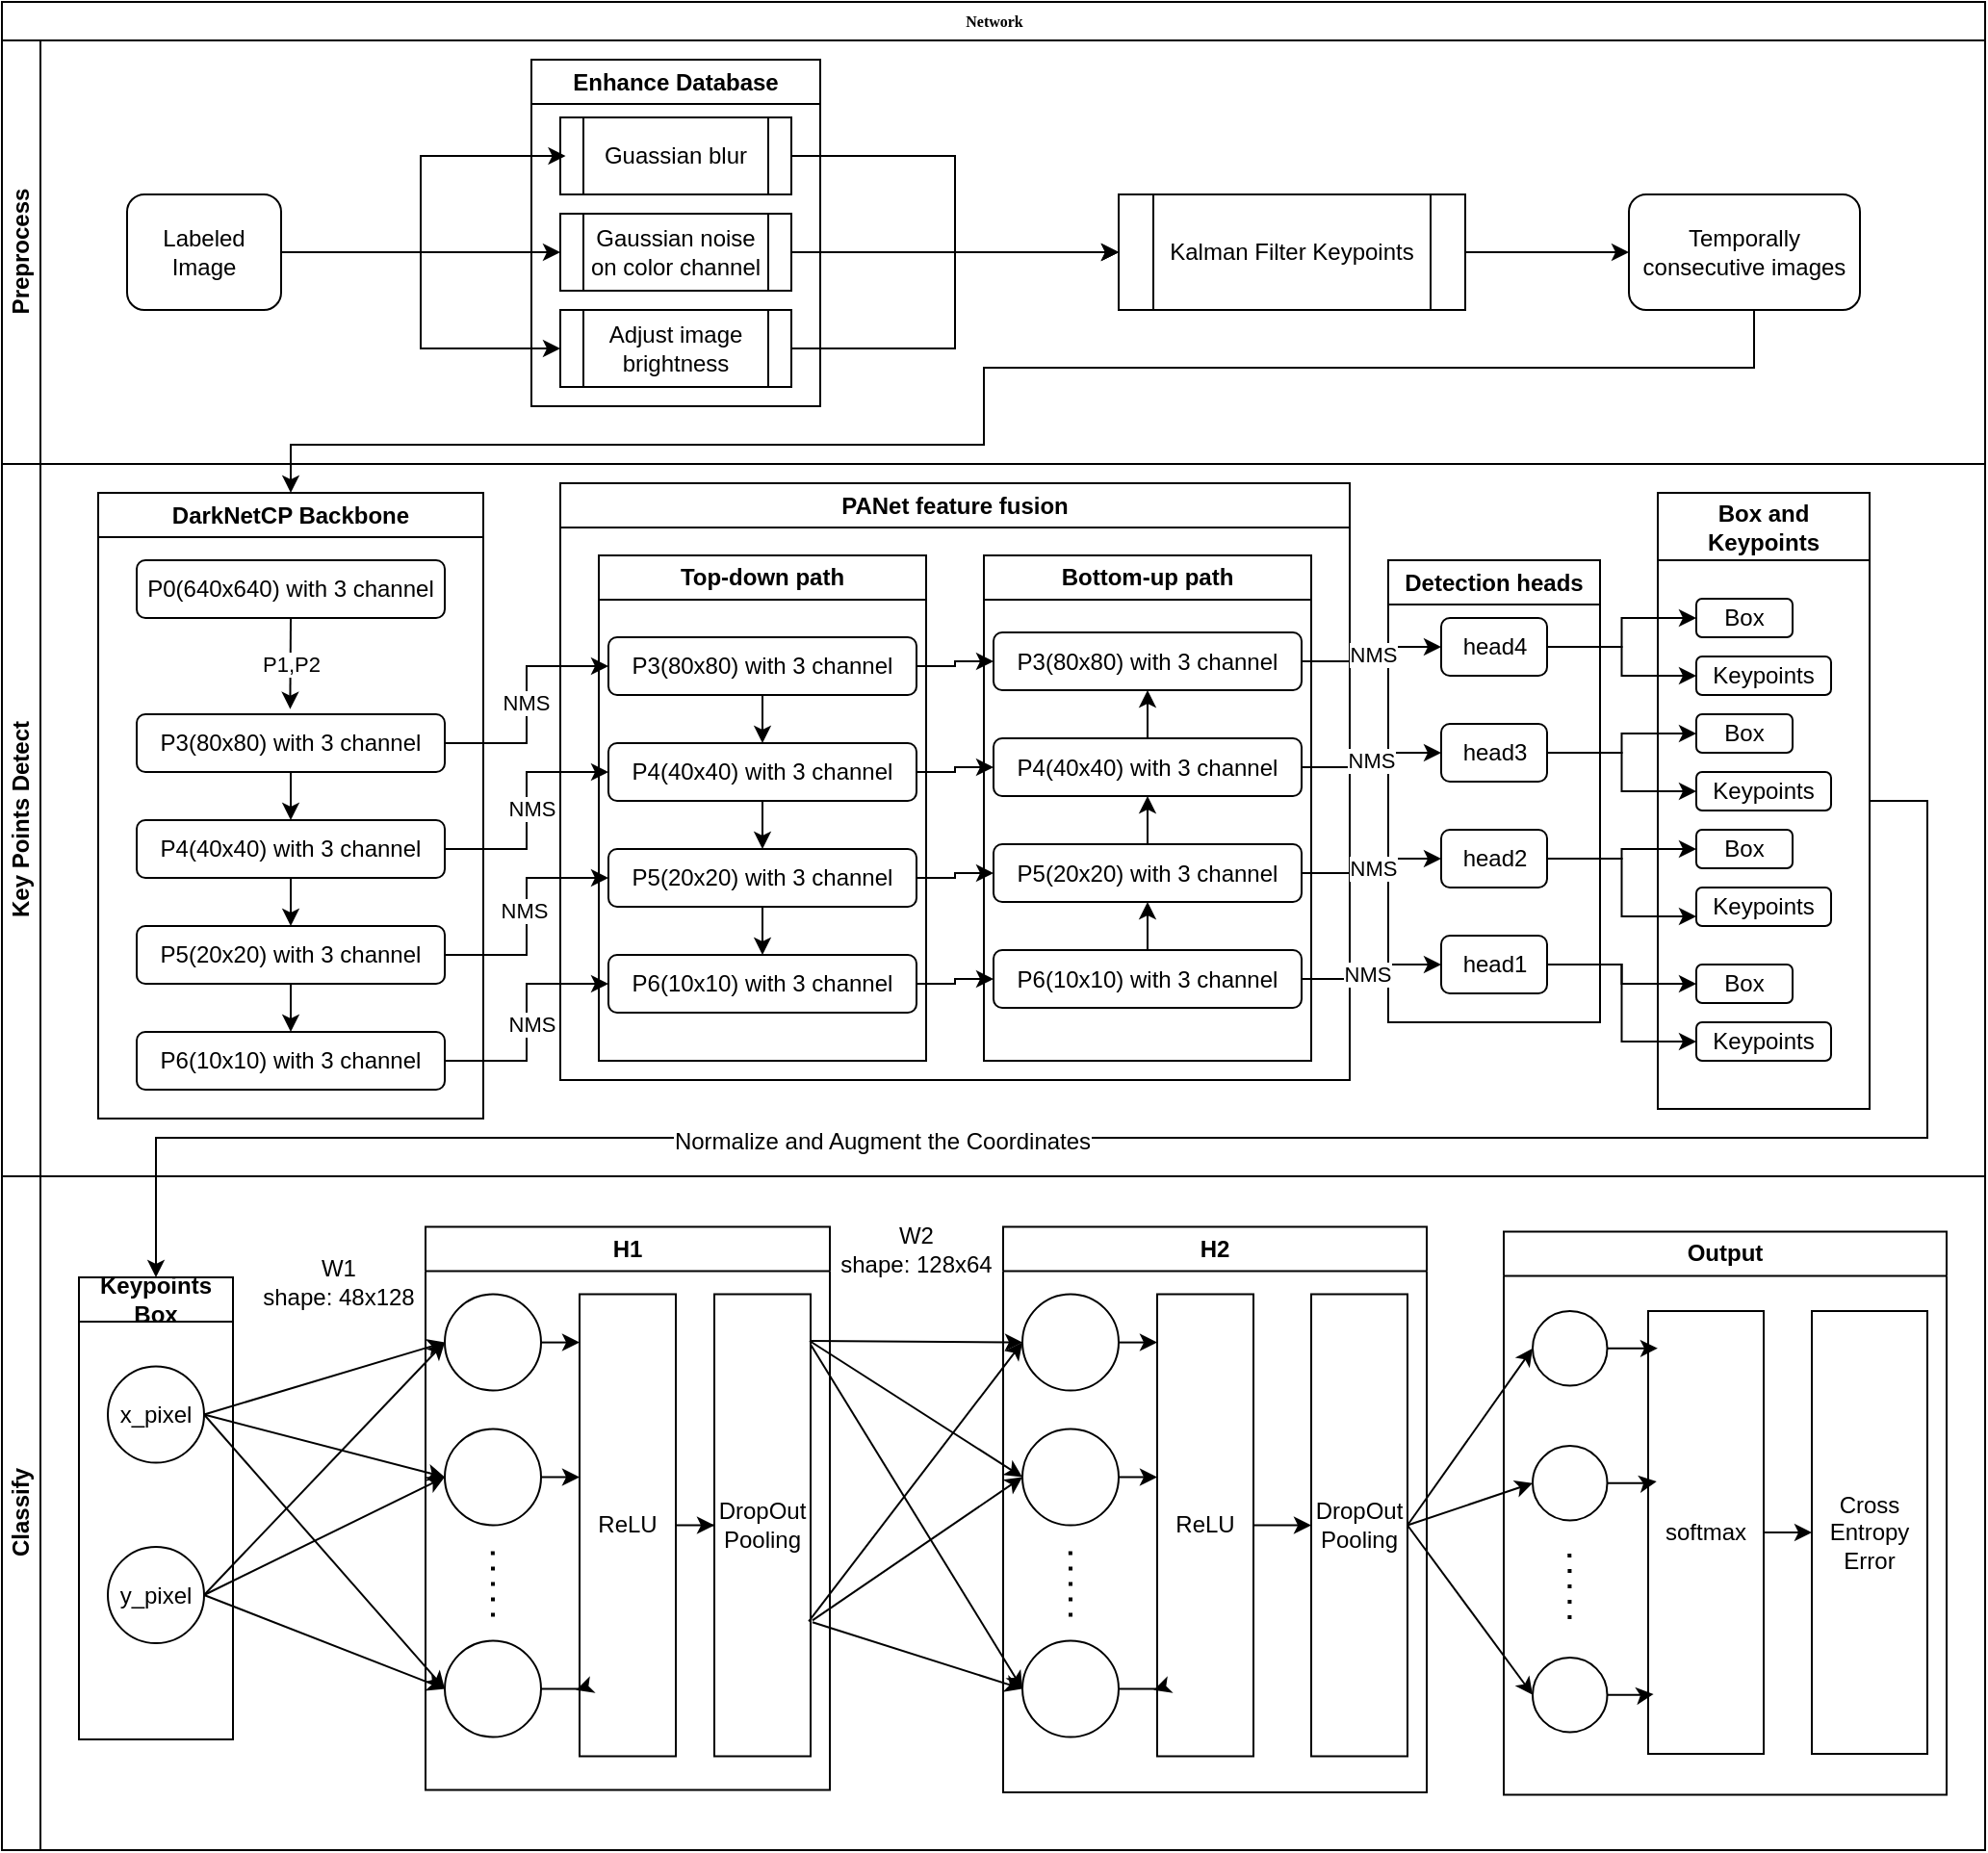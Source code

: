 <mxfile version="24.7.17">
  <diagram name="Page-1" id="c7488fd3-1785-93aa-aadb-54a6760d102a">
    <mxGraphModel dx="1680" dy="1009" grid="1" gridSize="10" guides="1" tooltips="1" connect="1" arrows="1" fold="1" page="1" pageScale="1" pageWidth="1100" pageHeight="850" background="none" math="0" shadow="0">
      <root>
        <mxCell id="0" />
        <mxCell id="1" parent="0" />
        <mxCell id="2b4e8129b02d487f-1" value="Network" style="swimlane;html=1;childLayout=stackLayout;horizontal=1;startSize=20;horizontalStack=0;rounded=0;shadow=0;labelBackgroundColor=none;strokeWidth=1;fontFamily=Verdana;fontSize=8;align=center;" parent="1" vertex="1">
          <mxGeometry x="80" y="30" width="1030" height="960" as="geometry" />
        </mxCell>
        <mxCell id="2b4e8129b02d487f-2" value="Preprocess" style="swimlane;html=1;startSize=20;horizontal=0;" parent="2b4e8129b02d487f-1" vertex="1">
          <mxGeometry y="20" width="1030" height="220" as="geometry" />
        </mxCell>
        <mxCell id="G4aiEyghwZzXeoxi_9_L-10" style="edgeStyle=orthogonalEdgeStyle;rounded=0;orthogonalLoop=1;jettySize=auto;html=1;entryX=0;entryY=0.5;entryDx=0;entryDy=0;" parent="2b4e8129b02d487f-2" source="G4aiEyghwZzXeoxi_9_L-1" target="G4aiEyghwZzXeoxi_9_L-7" edge="1">
          <mxGeometry relative="1" as="geometry" />
        </mxCell>
        <mxCell id="G4aiEyghwZzXeoxi_9_L-11" style="edgeStyle=orthogonalEdgeStyle;rounded=0;orthogonalLoop=1;jettySize=auto;html=1;entryX=0;entryY=0.5;entryDx=0;entryDy=0;" parent="2b4e8129b02d487f-2" source="G4aiEyghwZzXeoxi_9_L-1" target="G4aiEyghwZzXeoxi_9_L-8" edge="1">
          <mxGeometry relative="1" as="geometry" />
        </mxCell>
        <mxCell id="G4aiEyghwZzXeoxi_9_L-1" value="Labeled Image" style="rounded=1;whiteSpace=wrap;html=1;" parent="2b4e8129b02d487f-2" vertex="1">
          <mxGeometry x="65" y="80" width="80" height="60" as="geometry" />
        </mxCell>
        <mxCell id="G4aiEyghwZzXeoxi_9_L-177" style="edgeStyle=orthogonalEdgeStyle;rounded=0;orthogonalLoop=1;jettySize=auto;html=1;" parent="2b4e8129b02d487f-2" source="G4aiEyghwZzXeoxi_9_L-3" target="G4aiEyghwZzXeoxi_9_L-16" edge="1">
          <mxGeometry relative="1" as="geometry" />
        </mxCell>
        <mxCell id="G4aiEyghwZzXeoxi_9_L-3" value="Kalman Filter Keypoints" style="shape=process;whiteSpace=wrap;html=1;backgroundOutline=1;" parent="2b4e8129b02d487f-2" vertex="1">
          <mxGeometry x="580" y="80" width="180" height="60" as="geometry" />
        </mxCell>
        <mxCell id="G4aiEyghwZzXeoxi_9_L-4" value="Enhance Database" style="swimlane;whiteSpace=wrap;html=1;" parent="2b4e8129b02d487f-2" vertex="1">
          <mxGeometry x="275" y="10" width="150" height="180" as="geometry" />
        </mxCell>
        <mxCell id="G4aiEyghwZzXeoxi_9_L-6" value="Guassian blur" style="shape=process;whiteSpace=wrap;html=1;backgroundOutline=1;" parent="G4aiEyghwZzXeoxi_9_L-4" vertex="1">
          <mxGeometry x="15" y="30" width="120" height="40" as="geometry" />
        </mxCell>
        <mxCell id="G4aiEyghwZzXeoxi_9_L-7" value="Gaussian noise on color channel" style="shape=process;whiteSpace=wrap;html=1;backgroundOutline=1;" parent="G4aiEyghwZzXeoxi_9_L-4" vertex="1">
          <mxGeometry x="15" y="80" width="120" height="40" as="geometry" />
        </mxCell>
        <mxCell id="G4aiEyghwZzXeoxi_9_L-8" value="Adjust image brightness" style="shape=process;whiteSpace=wrap;html=1;backgroundOutline=1;" parent="G4aiEyghwZzXeoxi_9_L-4" vertex="1">
          <mxGeometry x="15" y="130" width="120" height="40" as="geometry" />
        </mxCell>
        <mxCell id="G4aiEyghwZzXeoxi_9_L-9" style="edgeStyle=orthogonalEdgeStyle;rounded=0;orthogonalLoop=1;jettySize=auto;html=1;entryX=0.023;entryY=0.5;entryDx=0;entryDy=0;entryPerimeter=0;" parent="2b4e8129b02d487f-2" source="G4aiEyghwZzXeoxi_9_L-1" target="G4aiEyghwZzXeoxi_9_L-6" edge="1">
          <mxGeometry relative="1" as="geometry" />
        </mxCell>
        <mxCell id="G4aiEyghwZzXeoxi_9_L-12" style="edgeStyle=orthogonalEdgeStyle;rounded=0;orthogonalLoop=1;jettySize=auto;html=1;entryX=0;entryY=0.5;entryDx=0;entryDy=0;" parent="2b4e8129b02d487f-2" source="G4aiEyghwZzXeoxi_9_L-6" target="G4aiEyghwZzXeoxi_9_L-3" edge="1">
          <mxGeometry relative="1" as="geometry" />
        </mxCell>
        <mxCell id="G4aiEyghwZzXeoxi_9_L-14" style="edgeStyle=orthogonalEdgeStyle;rounded=0;orthogonalLoop=1;jettySize=auto;html=1;entryX=0;entryY=0.5;entryDx=0;entryDy=0;" parent="2b4e8129b02d487f-2" source="G4aiEyghwZzXeoxi_9_L-8" target="G4aiEyghwZzXeoxi_9_L-3" edge="1">
          <mxGeometry relative="1" as="geometry" />
        </mxCell>
        <mxCell id="G4aiEyghwZzXeoxi_9_L-15" style="edgeStyle=orthogonalEdgeStyle;rounded=0;orthogonalLoop=1;jettySize=auto;html=1;exitX=1;exitY=0.5;exitDx=0;exitDy=0;entryX=0;entryY=0.5;entryDx=0;entryDy=0;" parent="2b4e8129b02d487f-2" source="G4aiEyghwZzXeoxi_9_L-7" target="G4aiEyghwZzXeoxi_9_L-3" edge="1">
          <mxGeometry relative="1" as="geometry" />
        </mxCell>
        <mxCell id="G4aiEyghwZzXeoxi_9_L-16" value="&lt;span lang=&quot;en&quot; class=&quot;HwtZe&quot;&gt;&lt;span class=&quot;jCAhz ChMk0b&quot;&gt;&lt;span class=&quot;ryNqvb&quot;&gt;Temporally consecutive images&lt;/span&gt;&lt;/span&gt;&lt;/span&gt;" style="rounded=1;whiteSpace=wrap;html=1;" parent="2b4e8129b02d487f-2" vertex="1">
          <mxGeometry x="845" y="80" width="120" height="60" as="geometry" />
        </mxCell>
        <mxCell id="2b4e8129b02d487f-3" value="Key Points Detect" style="swimlane;html=1;startSize=20;horizontal=0;" parent="2b4e8129b02d487f-1" vertex="1">
          <mxGeometry y="240" width="1030" height="370" as="geometry" />
        </mxCell>
        <mxCell id="G4aiEyghwZzXeoxi_9_L-19" value="DarkNetCP Backbone" style="swimlane;whiteSpace=wrap;html=1;" parent="2b4e8129b02d487f-3" vertex="1">
          <mxGeometry x="50" y="15" width="200" height="325" as="geometry" />
        </mxCell>
        <mxCell id="G4aiEyghwZzXeoxi_9_L-20" value="P0(640x640) with 3 channel" style="rounded=1;whiteSpace=wrap;html=1;" parent="G4aiEyghwZzXeoxi_9_L-19" vertex="1">
          <mxGeometry x="20" y="35" width="160" height="30" as="geometry" />
        </mxCell>
        <mxCell id="G4aiEyghwZzXeoxi_9_L-27" style="edgeStyle=orthogonalEdgeStyle;rounded=0;orthogonalLoop=1;jettySize=auto;html=1;exitX=0.5;exitY=1;exitDx=0;exitDy=0;entryX=0.5;entryY=0;entryDx=0;entryDy=0;" parent="G4aiEyghwZzXeoxi_9_L-19" source="G4aiEyghwZzXeoxi_9_L-21" target="G4aiEyghwZzXeoxi_9_L-24" edge="1">
          <mxGeometry relative="1" as="geometry" />
        </mxCell>
        <mxCell id="G4aiEyghwZzXeoxi_9_L-21" value="P3(80x80) with 3 channel" style="rounded=1;whiteSpace=wrap;html=1;" parent="G4aiEyghwZzXeoxi_9_L-19" vertex="1">
          <mxGeometry x="20" y="115" width="160" height="30" as="geometry" />
        </mxCell>
        <mxCell id="G4aiEyghwZzXeoxi_9_L-22" value="" style="endArrow=classic;html=1;rounded=0;exitX=0.5;exitY=1;exitDx=0;exitDy=0;entryX=0.498;entryY=-0.089;entryDx=0;entryDy=0;entryPerimeter=0;" parent="G4aiEyghwZzXeoxi_9_L-19" source="G4aiEyghwZzXeoxi_9_L-20" target="G4aiEyghwZzXeoxi_9_L-21" edge="1">
          <mxGeometry relative="1" as="geometry">
            <mxPoint x="110" y="80" as="sourcePoint" />
            <mxPoint x="210" y="80" as="targetPoint" />
          </mxGeometry>
        </mxCell>
        <mxCell id="G4aiEyghwZzXeoxi_9_L-23" value="P1,P2" style="edgeLabel;resizable=0;html=1;;align=center;verticalAlign=middle;" parent="G4aiEyghwZzXeoxi_9_L-22" connectable="0" vertex="1">
          <mxGeometry relative="1" as="geometry" />
        </mxCell>
        <mxCell id="G4aiEyghwZzXeoxi_9_L-28" style="edgeStyle=orthogonalEdgeStyle;rounded=0;orthogonalLoop=1;jettySize=auto;html=1;exitX=0.5;exitY=1;exitDx=0;exitDy=0;entryX=0.5;entryY=0;entryDx=0;entryDy=0;" parent="G4aiEyghwZzXeoxi_9_L-19" source="G4aiEyghwZzXeoxi_9_L-24" target="G4aiEyghwZzXeoxi_9_L-25" edge="1">
          <mxGeometry relative="1" as="geometry" />
        </mxCell>
        <mxCell id="G4aiEyghwZzXeoxi_9_L-24" value="P4(40x40) with 3 channel" style="rounded=1;whiteSpace=wrap;html=1;" parent="G4aiEyghwZzXeoxi_9_L-19" vertex="1">
          <mxGeometry x="20" y="170" width="160" height="30" as="geometry" />
        </mxCell>
        <mxCell id="G4aiEyghwZzXeoxi_9_L-29" style="edgeStyle=orthogonalEdgeStyle;rounded=0;orthogonalLoop=1;jettySize=auto;html=1;exitX=0.5;exitY=1;exitDx=0;exitDy=0;entryX=0.5;entryY=0;entryDx=0;entryDy=0;" parent="G4aiEyghwZzXeoxi_9_L-19" source="G4aiEyghwZzXeoxi_9_L-25" target="G4aiEyghwZzXeoxi_9_L-26" edge="1">
          <mxGeometry relative="1" as="geometry" />
        </mxCell>
        <mxCell id="G4aiEyghwZzXeoxi_9_L-25" value="P5(20x20) with 3 channel" style="rounded=1;whiteSpace=wrap;html=1;" parent="G4aiEyghwZzXeoxi_9_L-19" vertex="1">
          <mxGeometry x="20" y="225" width="160" height="30" as="geometry" />
        </mxCell>
        <mxCell id="G4aiEyghwZzXeoxi_9_L-26" value="P6(10x10) with 3 channel" style="rounded=1;whiteSpace=wrap;html=1;" parent="G4aiEyghwZzXeoxi_9_L-19" vertex="1">
          <mxGeometry x="20" y="280" width="160" height="30" as="geometry" />
        </mxCell>
        <mxCell id="G4aiEyghwZzXeoxi_9_L-30" value="PANet feature fusion" style="swimlane;whiteSpace=wrap;html=1;" parent="2b4e8129b02d487f-3" vertex="1">
          <mxGeometry x="290" y="10" width="410" height="310" as="geometry" />
        </mxCell>
        <mxCell id="G4aiEyghwZzXeoxi_9_L-31" value="Top-down path" style="swimlane;whiteSpace=wrap;html=1;" parent="G4aiEyghwZzXeoxi_9_L-30" vertex="1">
          <mxGeometry x="20" y="37.5" width="170" height="262.5" as="geometry" />
        </mxCell>
        <mxCell id="G4aiEyghwZzXeoxi_9_L-78" style="edgeStyle=orthogonalEdgeStyle;rounded=0;orthogonalLoop=1;jettySize=auto;html=1;" parent="G4aiEyghwZzXeoxi_9_L-31" source="G4aiEyghwZzXeoxi_9_L-66" target="G4aiEyghwZzXeoxi_9_L-67" edge="1">
          <mxGeometry relative="1" as="geometry" />
        </mxCell>
        <mxCell id="G4aiEyghwZzXeoxi_9_L-66" value="P3(80x80) with 3 channel" style="rounded=1;whiteSpace=wrap;html=1;" parent="G4aiEyghwZzXeoxi_9_L-31" vertex="1">
          <mxGeometry x="5" y="42.5" width="160" height="30" as="geometry" />
        </mxCell>
        <mxCell id="G4aiEyghwZzXeoxi_9_L-79" style="edgeStyle=orthogonalEdgeStyle;rounded=0;orthogonalLoop=1;jettySize=auto;html=1;exitX=0.5;exitY=1;exitDx=0;exitDy=0;entryX=0.5;entryY=0;entryDx=0;entryDy=0;" parent="G4aiEyghwZzXeoxi_9_L-31" source="G4aiEyghwZzXeoxi_9_L-67" target="G4aiEyghwZzXeoxi_9_L-68" edge="1">
          <mxGeometry relative="1" as="geometry" />
        </mxCell>
        <mxCell id="G4aiEyghwZzXeoxi_9_L-67" value="P4(40x40) with 3 channel" style="rounded=1;whiteSpace=wrap;html=1;" parent="G4aiEyghwZzXeoxi_9_L-31" vertex="1">
          <mxGeometry x="5" y="97.5" width="160" height="30" as="geometry" />
        </mxCell>
        <mxCell id="G4aiEyghwZzXeoxi_9_L-80" style="edgeStyle=orthogonalEdgeStyle;rounded=0;orthogonalLoop=1;jettySize=auto;html=1;exitX=0.5;exitY=1;exitDx=0;exitDy=0;entryX=0.5;entryY=0;entryDx=0;entryDy=0;" parent="G4aiEyghwZzXeoxi_9_L-31" source="G4aiEyghwZzXeoxi_9_L-68" target="G4aiEyghwZzXeoxi_9_L-69" edge="1">
          <mxGeometry relative="1" as="geometry" />
        </mxCell>
        <mxCell id="G4aiEyghwZzXeoxi_9_L-68" value="P5(20x20) with 3 channel" style="rounded=1;whiteSpace=wrap;html=1;" parent="G4aiEyghwZzXeoxi_9_L-31" vertex="1">
          <mxGeometry x="5" y="152.5" width="160" height="30" as="geometry" />
        </mxCell>
        <mxCell id="G4aiEyghwZzXeoxi_9_L-69" value="P6(10x10) with 3 channel" style="rounded=1;whiteSpace=wrap;html=1;" parent="G4aiEyghwZzXeoxi_9_L-31" vertex="1">
          <mxGeometry x="5" y="207.5" width="160" height="30" as="geometry" />
        </mxCell>
        <mxCell id="G4aiEyghwZzXeoxi_9_L-32" value="Bottom-up path" style="swimlane;whiteSpace=wrap;html=1;" parent="G4aiEyghwZzXeoxi_9_L-30" vertex="1">
          <mxGeometry x="220" y="37.5" width="170" height="262.5" as="geometry" />
        </mxCell>
        <mxCell id="G4aiEyghwZzXeoxi_9_L-70" value="P3(80x80) with 3 channel" style="rounded=1;whiteSpace=wrap;html=1;" parent="G4aiEyghwZzXeoxi_9_L-32" vertex="1">
          <mxGeometry x="5" y="40" width="160" height="30" as="geometry" />
        </mxCell>
        <mxCell id="G4aiEyghwZzXeoxi_9_L-84" style="edgeStyle=orthogonalEdgeStyle;rounded=0;orthogonalLoop=1;jettySize=auto;html=1;exitX=0.5;exitY=0;exitDx=0;exitDy=0;entryX=0.5;entryY=1;entryDx=0;entryDy=0;" parent="G4aiEyghwZzXeoxi_9_L-32" source="G4aiEyghwZzXeoxi_9_L-71" target="G4aiEyghwZzXeoxi_9_L-70" edge="1">
          <mxGeometry relative="1" as="geometry" />
        </mxCell>
        <mxCell id="G4aiEyghwZzXeoxi_9_L-71" value="P4(40x40) with 3 channel" style="rounded=1;whiteSpace=wrap;html=1;" parent="G4aiEyghwZzXeoxi_9_L-32" vertex="1">
          <mxGeometry x="5" y="95" width="160" height="30" as="geometry" />
        </mxCell>
        <mxCell id="G4aiEyghwZzXeoxi_9_L-83" style="edgeStyle=orthogonalEdgeStyle;rounded=0;orthogonalLoop=1;jettySize=auto;html=1;exitX=0.5;exitY=0;exitDx=0;exitDy=0;entryX=0.5;entryY=1;entryDx=0;entryDy=0;" parent="G4aiEyghwZzXeoxi_9_L-32" source="G4aiEyghwZzXeoxi_9_L-72" target="G4aiEyghwZzXeoxi_9_L-71" edge="1">
          <mxGeometry relative="1" as="geometry" />
        </mxCell>
        <mxCell id="G4aiEyghwZzXeoxi_9_L-72" value="P5(20x20) with 3 channel" style="rounded=1;whiteSpace=wrap;html=1;" parent="G4aiEyghwZzXeoxi_9_L-32" vertex="1">
          <mxGeometry x="5" y="150" width="160" height="30" as="geometry" />
        </mxCell>
        <mxCell id="G4aiEyghwZzXeoxi_9_L-82" style="edgeStyle=orthogonalEdgeStyle;rounded=0;orthogonalLoop=1;jettySize=auto;html=1;exitX=0.5;exitY=0;exitDx=0;exitDy=0;entryX=0.5;entryY=1;entryDx=0;entryDy=0;" parent="G4aiEyghwZzXeoxi_9_L-32" source="G4aiEyghwZzXeoxi_9_L-73" target="G4aiEyghwZzXeoxi_9_L-72" edge="1">
          <mxGeometry relative="1" as="geometry" />
        </mxCell>
        <mxCell id="G4aiEyghwZzXeoxi_9_L-73" value="P6(10x10) with 3 channel" style="rounded=1;whiteSpace=wrap;html=1;" parent="G4aiEyghwZzXeoxi_9_L-32" vertex="1">
          <mxGeometry x="5" y="205" width="160" height="30" as="geometry" />
        </mxCell>
        <mxCell id="G4aiEyghwZzXeoxi_9_L-81" style="edgeStyle=orthogonalEdgeStyle;rounded=0;orthogonalLoop=1;jettySize=auto;html=1;exitX=1;exitY=0.5;exitDx=0;exitDy=0;entryX=0;entryY=0.5;entryDx=0;entryDy=0;" parent="G4aiEyghwZzXeoxi_9_L-30" source="G4aiEyghwZzXeoxi_9_L-69" target="G4aiEyghwZzXeoxi_9_L-73" edge="1">
          <mxGeometry relative="1" as="geometry" />
        </mxCell>
        <mxCell id="G4aiEyghwZzXeoxi_9_L-85" style="edgeStyle=orthogonalEdgeStyle;rounded=0;orthogonalLoop=1;jettySize=auto;html=1;exitX=1;exitY=0.5;exitDx=0;exitDy=0;entryX=0;entryY=0.5;entryDx=0;entryDy=0;" parent="G4aiEyghwZzXeoxi_9_L-30" source="G4aiEyghwZzXeoxi_9_L-66" target="G4aiEyghwZzXeoxi_9_L-70" edge="1">
          <mxGeometry relative="1" as="geometry" />
        </mxCell>
        <mxCell id="G4aiEyghwZzXeoxi_9_L-86" style="edgeStyle=orthogonalEdgeStyle;rounded=0;orthogonalLoop=1;jettySize=auto;html=1;exitX=1;exitY=0.5;exitDx=0;exitDy=0;" parent="G4aiEyghwZzXeoxi_9_L-30" source="G4aiEyghwZzXeoxi_9_L-67" target="G4aiEyghwZzXeoxi_9_L-71" edge="1">
          <mxGeometry relative="1" as="geometry" />
        </mxCell>
        <mxCell id="G4aiEyghwZzXeoxi_9_L-87" style="edgeStyle=orthogonalEdgeStyle;rounded=0;orthogonalLoop=1;jettySize=auto;html=1;exitX=1;exitY=0.5;exitDx=0;exitDy=0;" parent="G4aiEyghwZzXeoxi_9_L-30" source="G4aiEyghwZzXeoxi_9_L-68" target="G4aiEyghwZzXeoxi_9_L-72" edge="1">
          <mxGeometry relative="1" as="geometry" />
        </mxCell>
        <mxCell id="G4aiEyghwZzXeoxi_9_L-74" style="edgeStyle=orthogonalEdgeStyle;rounded=0;orthogonalLoop=1;jettySize=auto;html=1;entryX=0;entryY=0.5;entryDx=0;entryDy=0;" parent="2b4e8129b02d487f-3" source="G4aiEyghwZzXeoxi_9_L-21" target="G4aiEyghwZzXeoxi_9_L-66" edge="1">
          <mxGeometry relative="1" as="geometry" />
        </mxCell>
        <mxCell id="Uf4B5pqepyAERbNtg7XQ-186" value="NMS" style="edgeLabel;html=1;align=center;verticalAlign=middle;resizable=0;points=[];" vertex="1" connectable="0" parent="G4aiEyghwZzXeoxi_9_L-74">
          <mxGeometry x="0.027" y="1" relative="1" as="geometry">
            <mxPoint as="offset" />
          </mxGeometry>
        </mxCell>
        <mxCell id="G4aiEyghwZzXeoxi_9_L-75" style="edgeStyle=orthogonalEdgeStyle;rounded=0;orthogonalLoop=1;jettySize=auto;html=1;exitX=1;exitY=0.5;exitDx=0;exitDy=0;entryX=0;entryY=0.5;entryDx=0;entryDy=0;" parent="2b4e8129b02d487f-3" source="G4aiEyghwZzXeoxi_9_L-24" target="G4aiEyghwZzXeoxi_9_L-67" edge="1">
          <mxGeometry relative="1" as="geometry" />
        </mxCell>
        <mxCell id="Uf4B5pqepyAERbNtg7XQ-187" value="NMS" style="edgeLabel;html=1;align=center;verticalAlign=middle;resizable=0;points=[];" vertex="1" connectable="0" parent="G4aiEyghwZzXeoxi_9_L-75">
          <mxGeometry x="0.024" y="-2" relative="1" as="geometry">
            <mxPoint as="offset" />
          </mxGeometry>
        </mxCell>
        <mxCell id="G4aiEyghwZzXeoxi_9_L-76" style="edgeStyle=orthogonalEdgeStyle;rounded=0;orthogonalLoop=1;jettySize=auto;html=1;exitX=1;exitY=0.5;exitDx=0;exitDy=0;entryX=0;entryY=0.5;entryDx=0;entryDy=0;" parent="2b4e8129b02d487f-3" source="G4aiEyghwZzXeoxi_9_L-25" target="G4aiEyghwZzXeoxi_9_L-68" edge="1">
          <mxGeometry relative="1" as="geometry" />
        </mxCell>
        <mxCell id="Uf4B5pqepyAERbNtg7XQ-188" value="NMS" style="edgeLabel;html=1;align=center;verticalAlign=middle;resizable=0;points=[];" vertex="1" connectable="0" parent="G4aiEyghwZzXeoxi_9_L-76">
          <mxGeometry x="0.05" y="2" relative="1" as="geometry">
            <mxPoint as="offset" />
          </mxGeometry>
        </mxCell>
        <mxCell id="G4aiEyghwZzXeoxi_9_L-77" style="edgeStyle=orthogonalEdgeStyle;rounded=0;orthogonalLoop=1;jettySize=auto;html=1;exitX=1;exitY=0.5;exitDx=0;exitDy=0;entryX=0;entryY=0.5;entryDx=0;entryDy=0;" parent="2b4e8129b02d487f-3" source="G4aiEyghwZzXeoxi_9_L-26" target="G4aiEyghwZzXeoxi_9_L-69" edge="1">
          <mxGeometry relative="1" as="geometry" />
        </mxCell>
        <mxCell id="Uf4B5pqepyAERbNtg7XQ-189" value="NMS" style="edgeLabel;html=1;align=center;verticalAlign=middle;resizable=0;points=[];" vertex="1" connectable="0" parent="G4aiEyghwZzXeoxi_9_L-77">
          <mxGeometry x="-0.014" y="-2" relative="1" as="geometry">
            <mxPoint as="offset" />
          </mxGeometry>
        </mxCell>
        <mxCell id="G4aiEyghwZzXeoxi_9_L-88" value="Detection heads" style="swimlane;whiteSpace=wrap;html=1;" parent="2b4e8129b02d487f-3" vertex="1">
          <mxGeometry x="720" y="50" width="110" height="240" as="geometry" />
        </mxCell>
        <mxCell id="G4aiEyghwZzXeoxi_9_L-90" value="head4" style="rounded=1;whiteSpace=wrap;html=1;" parent="G4aiEyghwZzXeoxi_9_L-88" vertex="1">
          <mxGeometry x="27.5" y="30" width="55" height="30" as="geometry" />
        </mxCell>
        <mxCell id="G4aiEyghwZzXeoxi_9_L-91" value="head3" style="rounded=1;whiteSpace=wrap;html=1;" parent="G4aiEyghwZzXeoxi_9_L-88" vertex="1">
          <mxGeometry x="27.5" y="85" width="55" height="30" as="geometry" />
        </mxCell>
        <mxCell id="G4aiEyghwZzXeoxi_9_L-92" value="head2" style="rounded=1;whiteSpace=wrap;html=1;" parent="G4aiEyghwZzXeoxi_9_L-88" vertex="1">
          <mxGeometry x="27.5" y="140" width="55" height="30" as="geometry" />
        </mxCell>
        <mxCell id="G4aiEyghwZzXeoxi_9_L-93" value="head1" style="rounded=1;whiteSpace=wrap;html=1;" parent="G4aiEyghwZzXeoxi_9_L-88" vertex="1">
          <mxGeometry x="27.5" y="195" width="55" height="30" as="geometry" />
        </mxCell>
        <mxCell id="G4aiEyghwZzXeoxi_9_L-94" value="Box and Keypoints" style="swimlane;whiteSpace=wrap;html=1;startSize=35;" parent="2b4e8129b02d487f-3" vertex="1">
          <mxGeometry x="860" y="15" width="110" height="320" as="geometry" />
        </mxCell>
        <mxCell id="G4aiEyghwZzXeoxi_9_L-95" value="Box" style="rounded=1;whiteSpace=wrap;html=1;" parent="G4aiEyghwZzXeoxi_9_L-94" vertex="1">
          <mxGeometry x="20" y="55" width="50" height="20" as="geometry" />
        </mxCell>
        <mxCell id="G4aiEyghwZzXeoxi_9_L-96" value="Keypoints" style="rounded=1;whiteSpace=wrap;html=1;" parent="G4aiEyghwZzXeoxi_9_L-94" vertex="1">
          <mxGeometry x="20" y="85" width="70" height="20" as="geometry" />
        </mxCell>
        <mxCell id="G4aiEyghwZzXeoxi_9_L-160" value="Box" style="rounded=1;whiteSpace=wrap;html=1;" parent="G4aiEyghwZzXeoxi_9_L-94" vertex="1">
          <mxGeometry x="20" y="245" width="50" height="20" as="geometry" />
        </mxCell>
        <mxCell id="G4aiEyghwZzXeoxi_9_L-161" value="Keypoints" style="rounded=1;whiteSpace=wrap;html=1;" parent="G4aiEyghwZzXeoxi_9_L-94" vertex="1">
          <mxGeometry x="20" y="275" width="70" height="20" as="geometry" />
        </mxCell>
        <mxCell id="G4aiEyghwZzXeoxi_9_L-158" value="Box" style="rounded=1;whiteSpace=wrap;html=1;" parent="G4aiEyghwZzXeoxi_9_L-94" vertex="1">
          <mxGeometry x="20" y="175" width="50" height="20" as="geometry" />
        </mxCell>
        <mxCell id="G4aiEyghwZzXeoxi_9_L-159" value="Keypoints" style="rounded=1;whiteSpace=wrap;html=1;" parent="G4aiEyghwZzXeoxi_9_L-94" vertex="1">
          <mxGeometry x="20" y="205" width="70" height="20" as="geometry" />
        </mxCell>
        <mxCell id="G4aiEyghwZzXeoxi_9_L-162" value="Box" style="rounded=1;whiteSpace=wrap;html=1;" parent="G4aiEyghwZzXeoxi_9_L-94" vertex="1">
          <mxGeometry x="20" y="115" width="50" height="20" as="geometry" />
        </mxCell>
        <mxCell id="G4aiEyghwZzXeoxi_9_L-163" value="Keypoints" style="rounded=1;whiteSpace=wrap;html=1;" parent="G4aiEyghwZzXeoxi_9_L-94" vertex="1">
          <mxGeometry x="20" y="145" width="70" height="20" as="geometry" />
        </mxCell>
        <mxCell id="G4aiEyghwZzXeoxi_9_L-165" style="edgeStyle=orthogonalEdgeStyle;rounded=0;orthogonalLoop=1;jettySize=auto;html=1;entryX=0;entryY=0.5;entryDx=0;entryDy=0;" parent="2b4e8129b02d487f-3" source="G4aiEyghwZzXeoxi_9_L-90" target="G4aiEyghwZzXeoxi_9_L-95" edge="1">
          <mxGeometry relative="1" as="geometry" />
        </mxCell>
        <mxCell id="G4aiEyghwZzXeoxi_9_L-166" style="edgeStyle=orthogonalEdgeStyle;rounded=0;orthogonalLoop=1;jettySize=auto;html=1;entryX=0;entryY=0.5;entryDx=0;entryDy=0;" parent="2b4e8129b02d487f-3" source="G4aiEyghwZzXeoxi_9_L-90" target="G4aiEyghwZzXeoxi_9_L-96" edge="1">
          <mxGeometry relative="1" as="geometry" />
        </mxCell>
        <mxCell id="G4aiEyghwZzXeoxi_9_L-167" style="edgeStyle=orthogonalEdgeStyle;rounded=0;orthogonalLoop=1;jettySize=auto;html=1;" parent="2b4e8129b02d487f-3" source="G4aiEyghwZzXeoxi_9_L-91" target="G4aiEyghwZzXeoxi_9_L-162" edge="1">
          <mxGeometry relative="1" as="geometry" />
        </mxCell>
        <mxCell id="G4aiEyghwZzXeoxi_9_L-168" style="edgeStyle=orthogonalEdgeStyle;rounded=0;orthogonalLoop=1;jettySize=auto;html=1;entryX=0;entryY=0.5;entryDx=0;entryDy=0;" parent="2b4e8129b02d487f-3" source="G4aiEyghwZzXeoxi_9_L-91" target="G4aiEyghwZzXeoxi_9_L-163" edge="1">
          <mxGeometry relative="1" as="geometry" />
        </mxCell>
        <mxCell id="G4aiEyghwZzXeoxi_9_L-169" style="edgeStyle=orthogonalEdgeStyle;rounded=0;orthogonalLoop=1;jettySize=auto;html=1;" parent="2b4e8129b02d487f-3" source="G4aiEyghwZzXeoxi_9_L-92" target="G4aiEyghwZzXeoxi_9_L-158" edge="1">
          <mxGeometry relative="1" as="geometry" />
        </mxCell>
        <mxCell id="G4aiEyghwZzXeoxi_9_L-170" style="edgeStyle=orthogonalEdgeStyle;rounded=0;orthogonalLoop=1;jettySize=auto;html=1;entryX=0;entryY=0.75;entryDx=0;entryDy=0;" parent="2b4e8129b02d487f-3" source="G4aiEyghwZzXeoxi_9_L-92" target="G4aiEyghwZzXeoxi_9_L-159" edge="1">
          <mxGeometry relative="1" as="geometry" />
        </mxCell>
        <mxCell id="G4aiEyghwZzXeoxi_9_L-171" style="edgeStyle=orthogonalEdgeStyle;rounded=0;orthogonalLoop=1;jettySize=auto;html=1;" parent="2b4e8129b02d487f-3" source="G4aiEyghwZzXeoxi_9_L-93" target="G4aiEyghwZzXeoxi_9_L-160" edge="1">
          <mxGeometry relative="1" as="geometry" />
        </mxCell>
        <mxCell id="G4aiEyghwZzXeoxi_9_L-172" style="edgeStyle=orthogonalEdgeStyle;rounded=0;orthogonalLoop=1;jettySize=auto;html=1;entryX=0;entryY=0.5;entryDx=0;entryDy=0;" parent="2b4e8129b02d487f-3" source="G4aiEyghwZzXeoxi_9_L-93" target="G4aiEyghwZzXeoxi_9_L-161" edge="1">
          <mxGeometry relative="1" as="geometry" />
        </mxCell>
        <mxCell id="G4aiEyghwZzXeoxi_9_L-173" style="edgeStyle=orthogonalEdgeStyle;rounded=0;orthogonalLoop=1;jettySize=auto;html=1;" parent="2b4e8129b02d487f-3" source="G4aiEyghwZzXeoxi_9_L-70" target="G4aiEyghwZzXeoxi_9_L-90" edge="1">
          <mxGeometry relative="1" as="geometry" />
        </mxCell>
        <mxCell id="Uf4B5pqepyAERbNtg7XQ-190" value="NMS" style="edgeLabel;html=1;align=center;verticalAlign=middle;resizable=0;points=[];" vertex="1" connectable="0" parent="G4aiEyghwZzXeoxi_9_L-173">
          <mxGeometry x="0.006" relative="1" as="geometry">
            <mxPoint as="offset" />
          </mxGeometry>
        </mxCell>
        <mxCell id="G4aiEyghwZzXeoxi_9_L-174" style="edgeStyle=orthogonalEdgeStyle;rounded=0;orthogonalLoop=1;jettySize=auto;html=1;entryX=0;entryY=0.5;entryDx=0;entryDy=0;" parent="2b4e8129b02d487f-3" source="G4aiEyghwZzXeoxi_9_L-71" target="G4aiEyghwZzXeoxi_9_L-91" edge="1">
          <mxGeometry relative="1" as="geometry" />
        </mxCell>
        <mxCell id="Uf4B5pqepyAERbNtg7XQ-191" value="NMS" style="edgeLabel;html=1;align=center;verticalAlign=middle;resizable=0;points=[];" vertex="1" connectable="0" parent="G4aiEyghwZzXeoxi_9_L-174">
          <mxGeometry x="-0.0" y="1" relative="1" as="geometry">
            <mxPoint as="offset" />
          </mxGeometry>
        </mxCell>
        <mxCell id="G4aiEyghwZzXeoxi_9_L-175" style="edgeStyle=orthogonalEdgeStyle;rounded=0;orthogonalLoop=1;jettySize=auto;html=1;entryX=0;entryY=0.5;entryDx=0;entryDy=0;" parent="2b4e8129b02d487f-3" source="G4aiEyghwZzXeoxi_9_L-72" target="G4aiEyghwZzXeoxi_9_L-92" edge="1">
          <mxGeometry relative="1" as="geometry" />
        </mxCell>
        <mxCell id="Uf4B5pqepyAERbNtg7XQ-192" value="NMS" style="edgeLabel;html=1;align=center;verticalAlign=middle;resizable=0;points=[];" vertex="1" connectable="0" parent="G4aiEyghwZzXeoxi_9_L-175">
          <mxGeometry x="-0.03" relative="1" as="geometry">
            <mxPoint as="offset" />
          </mxGeometry>
        </mxCell>
        <mxCell id="G4aiEyghwZzXeoxi_9_L-176" style="edgeStyle=orthogonalEdgeStyle;rounded=0;orthogonalLoop=1;jettySize=auto;html=1;" parent="2b4e8129b02d487f-3" source="G4aiEyghwZzXeoxi_9_L-73" target="G4aiEyghwZzXeoxi_9_L-93" edge="1">
          <mxGeometry relative="1" as="geometry" />
        </mxCell>
        <mxCell id="Uf4B5pqepyAERbNtg7XQ-193" value="NMS" style="edgeLabel;html=1;align=center;verticalAlign=middle;resizable=0;points=[];" vertex="1" connectable="0" parent="G4aiEyghwZzXeoxi_9_L-176">
          <mxGeometry x="-0.012" y="3" relative="1" as="geometry">
            <mxPoint as="offset" />
          </mxGeometry>
        </mxCell>
        <mxCell id="G4aiEyghwZzXeoxi_9_L-178" style="edgeStyle=orthogonalEdgeStyle;rounded=0;orthogonalLoop=1;jettySize=auto;html=1;entryX=0.5;entryY=0;entryDx=0;entryDy=0;exitX=0.5;exitY=1;exitDx=0;exitDy=0;" parent="2b4e8129b02d487f-1" source="G4aiEyghwZzXeoxi_9_L-16" target="G4aiEyghwZzXeoxi_9_L-19" edge="1">
          <mxGeometry relative="1" as="geometry">
            <Array as="points">
              <mxPoint x="910" y="160" />
              <mxPoint x="910" y="190" />
              <mxPoint x="510" y="190" />
              <mxPoint x="510" y="230" />
              <mxPoint x="150" y="230" />
            </Array>
          </mxGeometry>
        </mxCell>
        <mxCell id="2b4e8129b02d487f-4" value="Classify" style="swimlane;html=1;startSize=20;horizontal=0;" parent="2b4e8129b02d487f-1" vertex="1">
          <mxGeometry y="610" width="1030" height="350" as="geometry" />
        </mxCell>
        <mxCell id="Uf4B5pqepyAERbNtg7XQ-5" value="&lt;div&gt;H1&lt;/div&gt;" style="swimlane;whiteSpace=wrap;html=1;" vertex="1" parent="2b4e8129b02d487f-4">
          <mxGeometry x="220" y="26.25" width="210" height="292.5" as="geometry" />
        </mxCell>
        <mxCell id="Uf4B5pqepyAERbNtg7XQ-6" value="" style="ellipse;whiteSpace=wrap;html=1;aspect=fixed;" vertex="1" parent="Uf4B5pqepyAERbNtg7XQ-5">
          <mxGeometry x="10" y="35" width="50" height="50" as="geometry" />
        </mxCell>
        <mxCell id="Uf4B5pqepyAERbNtg7XQ-7" value="" style="ellipse;whiteSpace=wrap;html=1;aspect=fixed;" vertex="1" parent="Uf4B5pqepyAERbNtg7XQ-5">
          <mxGeometry x="10" y="105" width="50" height="50" as="geometry" />
        </mxCell>
        <mxCell id="Uf4B5pqepyAERbNtg7XQ-9" value="" style="endArrow=none;dashed=1;html=1;dashPattern=1 3;strokeWidth=2;rounded=0;" edge="1" parent="Uf4B5pqepyAERbNtg7XQ-5">
          <mxGeometry width="50" height="50" relative="1" as="geometry">
            <mxPoint x="35" y="202.5" as="sourcePoint" />
            <mxPoint x="34.76" y="162.5" as="targetPoint" />
            <Array as="points">
              <mxPoint x="35" y="172.5" />
            </Array>
          </mxGeometry>
        </mxCell>
        <mxCell id="Uf4B5pqepyAERbNtg7XQ-11" value="" style="ellipse;whiteSpace=wrap;html=1;aspect=fixed;" vertex="1" parent="Uf4B5pqepyAERbNtg7XQ-5">
          <mxGeometry x="10" y="215" width="50" height="50" as="geometry" />
        </mxCell>
        <mxCell id="Uf4B5pqepyAERbNtg7XQ-139" style="edgeStyle=orthogonalEdgeStyle;rounded=0;orthogonalLoop=1;jettySize=auto;html=1;" edge="1" parent="Uf4B5pqepyAERbNtg7XQ-5" source="Uf4B5pqepyAERbNtg7XQ-12" target="Uf4B5pqepyAERbNtg7XQ-137">
          <mxGeometry relative="1" as="geometry" />
        </mxCell>
        <mxCell id="Uf4B5pqepyAERbNtg7XQ-12" value="ReLU" style="rounded=0;whiteSpace=wrap;html=1;" vertex="1" parent="Uf4B5pqepyAERbNtg7XQ-5">
          <mxGeometry x="80" y="35" width="50" height="240" as="geometry" />
        </mxCell>
        <mxCell id="Uf4B5pqepyAERbNtg7XQ-13" style="edgeStyle=orthogonalEdgeStyle;rounded=0;orthogonalLoop=1;jettySize=auto;html=1;entryX=-0.01;entryY=0.107;entryDx=0;entryDy=0;entryPerimeter=0;" edge="1" parent="Uf4B5pqepyAERbNtg7XQ-5" source="Uf4B5pqepyAERbNtg7XQ-6" target="Uf4B5pqepyAERbNtg7XQ-12">
          <mxGeometry relative="1" as="geometry" />
        </mxCell>
        <mxCell id="Uf4B5pqepyAERbNtg7XQ-14" style="edgeStyle=orthogonalEdgeStyle;rounded=0;orthogonalLoop=1;jettySize=auto;html=1;exitX=1;exitY=0.5;exitDx=0;exitDy=0;entryX=0;entryY=0.397;entryDx=0;entryDy=0;entryPerimeter=0;" edge="1" parent="Uf4B5pqepyAERbNtg7XQ-5" source="Uf4B5pqepyAERbNtg7XQ-7" target="Uf4B5pqepyAERbNtg7XQ-12">
          <mxGeometry relative="1" as="geometry" />
        </mxCell>
        <mxCell id="Uf4B5pqepyAERbNtg7XQ-15" style="edgeStyle=orthogonalEdgeStyle;rounded=0;orthogonalLoop=1;jettySize=auto;html=1;entryX=-0.038;entryY=0.857;entryDx=0;entryDy=0;entryPerimeter=0;" edge="1" parent="Uf4B5pqepyAERbNtg7XQ-5" source="Uf4B5pqepyAERbNtg7XQ-11" target="Uf4B5pqepyAERbNtg7XQ-12">
          <mxGeometry relative="1" as="geometry" />
        </mxCell>
        <mxCell id="Uf4B5pqepyAERbNtg7XQ-137" value="&lt;div&gt;DropOut Pooling&lt;br&gt;&lt;/div&gt;" style="rounded=0;whiteSpace=wrap;html=1;" vertex="1" parent="Uf4B5pqepyAERbNtg7XQ-5">
          <mxGeometry x="150" y="35" width="50" height="240" as="geometry" />
        </mxCell>
        <mxCell id="Uf4B5pqepyAERbNtg7XQ-18" value="" style="endArrow=classic;html=1;rounded=0;exitX=1;exitY=0.5;exitDx=0;exitDy=0;entryX=0;entryY=0.5;entryDx=0;entryDy=0;" edge="1" parent="2b4e8129b02d487f-4" source="Uf4B5pqepyAERbNtg7XQ-23" target="Uf4B5pqepyAERbNtg7XQ-6">
          <mxGeometry width="50" height="50" relative="1" as="geometry">
            <mxPoint x="180" y="175" as="sourcePoint" />
            <mxPoint x="240" y="110" as="targetPoint" />
          </mxGeometry>
        </mxCell>
        <mxCell id="Uf4B5pqepyAERbNtg7XQ-19" value="" style="endArrow=classic;html=1;rounded=0;exitX=1;exitY=0.5;exitDx=0;exitDy=0;entryX=0;entryY=0.5;entryDx=0;entryDy=0;" edge="1" parent="2b4e8129b02d487f-4" source="Uf4B5pqepyAERbNtg7XQ-23" target="Uf4B5pqepyAERbNtg7XQ-7">
          <mxGeometry width="50" height="50" relative="1" as="geometry">
            <mxPoint x="180" y="175" as="sourcePoint" />
            <mxPoint x="320" y="98" as="targetPoint" />
          </mxGeometry>
        </mxCell>
        <mxCell id="Uf4B5pqepyAERbNtg7XQ-20" value="" style="endArrow=classic;html=1;rounded=0;exitX=1;exitY=0.5;exitDx=0;exitDy=0;entryX=0;entryY=0.5;entryDx=0;entryDy=0;" edge="1" parent="2b4e8129b02d487f-4" source="Uf4B5pqepyAERbNtg7XQ-23" target="Uf4B5pqepyAERbNtg7XQ-11">
          <mxGeometry width="50" height="50" relative="1" as="geometry">
            <mxPoint x="180" y="175" as="sourcePoint" />
            <mxPoint x="320" y="200" as="targetPoint" />
          </mxGeometry>
        </mxCell>
        <mxCell id="Uf4B5pqepyAERbNtg7XQ-21" value="Keypoints Box" style="swimlane;whiteSpace=wrap;html=1;" vertex="1" parent="2b4e8129b02d487f-4">
          <mxGeometry x="40" y="52.5" width="80" height="240" as="geometry" />
        </mxCell>
        <mxCell id="Uf4B5pqepyAERbNtg7XQ-23" value="x_pixel" style="ellipse;whiteSpace=wrap;html=1;aspect=fixed;" vertex="1" parent="Uf4B5pqepyAERbNtg7XQ-21">
          <mxGeometry x="15" y="46.25" width="50" height="50" as="geometry" />
        </mxCell>
        <mxCell id="Uf4B5pqepyAERbNtg7XQ-24" value="y_pixel" style="ellipse;whiteSpace=wrap;html=1;aspect=fixed;" vertex="1" parent="Uf4B5pqepyAERbNtg7XQ-21">
          <mxGeometry x="15" y="140" width="50" height="50" as="geometry" />
        </mxCell>
        <mxCell id="Uf4B5pqepyAERbNtg7XQ-22" value="&lt;div&gt;W1&lt;/div&gt;&lt;div&gt;shape: 48x128&lt;br&gt;&lt;/div&gt;" style="text;html=1;align=center;verticalAlign=middle;whiteSpace=wrap;rounded=0;" vertex="1" parent="2b4e8129b02d487f-4">
          <mxGeometry x="130" y="40" width="90" height="30" as="geometry" />
        </mxCell>
        <mxCell id="Uf4B5pqepyAERbNtg7XQ-27" value="" style="endArrow=classic;html=1;rounded=0;exitX=1;exitY=0.5;exitDx=0;exitDy=0;entryX=0;entryY=0.5;entryDx=0;entryDy=0;" edge="1" parent="2b4e8129b02d487f-4" source="Uf4B5pqepyAERbNtg7XQ-24" target="Uf4B5pqepyAERbNtg7XQ-6">
          <mxGeometry width="50" height="50" relative="1" as="geometry">
            <mxPoint x="130" y="150" as="sourcePoint" />
            <mxPoint x="180" y="100" as="targetPoint" />
          </mxGeometry>
        </mxCell>
        <mxCell id="Uf4B5pqepyAERbNtg7XQ-126" value="" style="endArrow=classic;html=1;rounded=0;exitX=1;exitY=0.5;exitDx=0;exitDy=0;entryX=0;entryY=0.5;entryDx=0;entryDy=0;" edge="1" parent="2b4e8129b02d487f-4" source="Uf4B5pqepyAERbNtg7XQ-24" target="Uf4B5pqepyAERbNtg7XQ-7">
          <mxGeometry width="50" height="50" relative="1" as="geometry">
            <mxPoint x="140" y="205" as="sourcePoint" />
            <mxPoint x="320" y="98" as="targetPoint" />
          </mxGeometry>
        </mxCell>
        <mxCell id="Uf4B5pqepyAERbNtg7XQ-127" value="" style="endArrow=classic;html=1;rounded=0;exitX=1;exitY=0.5;exitDx=0;exitDy=0;entryX=0;entryY=0.5;entryDx=0;entryDy=0;" edge="1" parent="2b4e8129b02d487f-4" source="Uf4B5pqepyAERbNtg7XQ-24" target="Uf4B5pqepyAERbNtg7XQ-11">
          <mxGeometry width="50" height="50" relative="1" as="geometry">
            <mxPoint x="150" y="215" as="sourcePoint" />
            <mxPoint x="330" y="108" as="targetPoint" />
          </mxGeometry>
        </mxCell>
        <mxCell id="Uf4B5pqepyAERbNtg7XQ-150" value="H2" style="swimlane;whiteSpace=wrap;html=1;" vertex="1" parent="2b4e8129b02d487f-4">
          <mxGeometry x="520" y="26.25" width="220" height="293.75" as="geometry" />
        </mxCell>
        <mxCell id="Uf4B5pqepyAERbNtg7XQ-151" value="" style="ellipse;whiteSpace=wrap;html=1;aspect=fixed;" vertex="1" parent="Uf4B5pqepyAERbNtg7XQ-150">
          <mxGeometry x="10" y="35" width="50" height="50" as="geometry" />
        </mxCell>
        <mxCell id="Uf4B5pqepyAERbNtg7XQ-152" value="" style="ellipse;whiteSpace=wrap;html=1;aspect=fixed;" vertex="1" parent="Uf4B5pqepyAERbNtg7XQ-150">
          <mxGeometry x="10" y="105" width="50" height="50" as="geometry" />
        </mxCell>
        <mxCell id="Uf4B5pqepyAERbNtg7XQ-153" value="" style="endArrow=none;dashed=1;html=1;dashPattern=1 3;strokeWidth=2;rounded=0;" edge="1" parent="Uf4B5pqepyAERbNtg7XQ-150">
          <mxGeometry width="50" height="50" relative="1" as="geometry">
            <mxPoint x="35" y="202.5" as="sourcePoint" />
            <mxPoint x="34.76" y="162.5" as="targetPoint" />
            <Array as="points">
              <mxPoint x="35" y="172.5" />
            </Array>
          </mxGeometry>
        </mxCell>
        <mxCell id="Uf4B5pqepyAERbNtg7XQ-154" value="" style="ellipse;whiteSpace=wrap;html=1;aspect=fixed;" vertex="1" parent="Uf4B5pqepyAERbNtg7XQ-150">
          <mxGeometry x="10" y="215" width="50" height="50" as="geometry" />
        </mxCell>
        <mxCell id="Uf4B5pqepyAERbNtg7XQ-155" style="edgeStyle=orthogonalEdgeStyle;rounded=0;orthogonalLoop=1;jettySize=auto;html=1;" edge="1" parent="Uf4B5pqepyAERbNtg7XQ-150" source="Uf4B5pqepyAERbNtg7XQ-156" target="Uf4B5pqepyAERbNtg7XQ-160">
          <mxGeometry relative="1" as="geometry" />
        </mxCell>
        <mxCell id="Uf4B5pqepyAERbNtg7XQ-156" value="ReLU" style="rounded=0;whiteSpace=wrap;html=1;" vertex="1" parent="Uf4B5pqepyAERbNtg7XQ-150">
          <mxGeometry x="80" y="35" width="50" height="240" as="geometry" />
        </mxCell>
        <mxCell id="Uf4B5pqepyAERbNtg7XQ-157" style="edgeStyle=orthogonalEdgeStyle;rounded=0;orthogonalLoop=1;jettySize=auto;html=1;entryX=-0.01;entryY=0.107;entryDx=0;entryDy=0;entryPerimeter=0;" edge="1" parent="Uf4B5pqepyAERbNtg7XQ-150" source="Uf4B5pqepyAERbNtg7XQ-151" target="Uf4B5pqepyAERbNtg7XQ-156">
          <mxGeometry relative="1" as="geometry" />
        </mxCell>
        <mxCell id="Uf4B5pqepyAERbNtg7XQ-158" style="edgeStyle=orthogonalEdgeStyle;rounded=0;orthogonalLoop=1;jettySize=auto;html=1;exitX=1;exitY=0.5;exitDx=0;exitDy=0;entryX=0;entryY=0.397;entryDx=0;entryDy=0;entryPerimeter=0;" edge="1" parent="Uf4B5pqepyAERbNtg7XQ-150" source="Uf4B5pqepyAERbNtg7XQ-152" target="Uf4B5pqepyAERbNtg7XQ-156">
          <mxGeometry relative="1" as="geometry" />
        </mxCell>
        <mxCell id="Uf4B5pqepyAERbNtg7XQ-159" style="edgeStyle=orthogonalEdgeStyle;rounded=0;orthogonalLoop=1;jettySize=auto;html=1;entryX=-0.038;entryY=0.857;entryDx=0;entryDy=0;entryPerimeter=0;" edge="1" parent="Uf4B5pqepyAERbNtg7XQ-150" source="Uf4B5pqepyAERbNtg7XQ-154" target="Uf4B5pqepyAERbNtg7XQ-156">
          <mxGeometry relative="1" as="geometry" />
        </mxCell>
        <mxCell id="Uf4B5pqepyAERbNtg7XQ-160" value="DropOut Pooling" style="rounded=0;whiteSpace=wrap;html=1;" vertex="1" parent="Uf4B5pqepyAERbNtg7XQ-150">
          <mxGeometry x="160" y="35" width="50" height="240" as="geometry" />
        </mxCell>
        <mxCell id="Uf4B5pqepyAERbNtg7XQ-161" value="" style="endArrow=classic;html=1;rounded=0;exitX=1.01;exitY=0.101;exitDx=0;exitDy=0;exitPerimeter=0;entryX=0;entryY=0.5;entryDx=0;entryDy=0;" edge="1" parent="2b4e8129b02d487f-4" source="Uf4B5pqepyAERbNtg7XQ-137" target="Uf4B5pqepyAERbNtg7XQ-151">
          <mxGeometry width="50" height="50" relative="1" as="geometry">
            <mxPoint x="560" y="100" as="sourcePoint" />
            <mxPoint x="610" y="50" as="targetPoint" />
          </mxGeometry>
        </mxCell>
        <mxCell id="Uf4B5pqepyAERbNtg7XQ-162" value="" style="endArrow=classic;html=1;rounded=0;exitX=0.99;exitY=0.101;exitDx=0;exitDy=0;exitPerimeter=0;entryX=0;entryY=0.5;entryDx=0;entryDy=0;" edge="1" parent="2b4e8129b02d487f-4" source="Uf4B5pqepyAERbNtg7XQ-137" target="Uf4B5pqepyAERbNtg7XQ-152">
          <mxGeometry width="50" height="50" relative="1" as="geometry">
            <mxPoint x="531" y="97" as="sourcePoint" />
            <mxPoint x="640" y="98" as="targetPoint" />
          </mxGeometry>
        </mxCell>
        <mxCell id="Uf4B5pqepyAERbNtg7XQ-163" value="" style="endArrow=classic;html=1;rounded=0;entryX=0;entryY=0.5;entryDx=0;entryDy=0;exitX=1;exitY=0.109;exitDx=0;exitDy=0;exitPerimeter=0;" edge="1" parent="2b4e8129b02d487f-4" source="Uf4B5pqepyAERbNtg7XQ-137" target="Uf4B5pqepyAERbNtg7XQ-154">
          <mxGeometry width="50" height="50" relative="1" as="geometry">
            <mxPoint x="530" y="110" as="sourcePoint" />
            <mxPoint x="640" y="168" as="targetPoint" />
          </mxGeometry>
        </mxCell>
        <mxCell id="Uf4B5pqepyAERbNtg7XQ-166" value="" style="endArrow=classic;html=1;rounded=0;entryX=0;entryY=0.5;entryDx=0;entryDy=0;exitX=1.019;exitY=0.706;exitDx=0;exitDy=0;exitPerimeter=0;" edge="1" parent="2b4e8129b02d487f-4" source="Uf4B5pqepyAERbNtg7XQ-137" target="Uf4B5pqepyAERbNtg7XQ-152">
          <mxGeometry width="50" height="50" relative="1" as="geometry">
            <mxPoint x="530" y="240" as="sourcePoint" />
            <mxPoint x="650" y="108" as="targetPoint" />
          </mxGeometry>
        </mxCell>
        <mxCell id="Uf4B5pqepyAERbNtg7XQ-167" value="" style="endArrow=classic;html=1;rounded=0;entryX=0;entryY=0.5;entryDx=0;entryDy=0;exitX=1.019;exitY=0.71;exitDx=0;exitDy=0;exitPerimeter=0;" edge="1" parent="2b4e8129b02d487f-4" source="Uf4B5pqepyAERbNtg7XQ-137" target="Uf4B5pqepyAERbNtg7XQ-154">
          <mxGeometry width="50" height="50" relative="1" as="geometry">
            <mxPoint x="531" y="242" as="sourcePoint" />
            <mxPoint x="640" y="168" as="targetPoint" />
          </mxGeometry>
        </mxCell>
        <mxCell id="Uf4B5pqepyAERbNtg7XQ-168" value="&lt;div&gt;W2&lt;/div&gt;&lt;div&gt;shape: 128x64&lt;br&gt;&lt;/div&gt;" style="text;html=1;align=center;verticalAlign=middle;whiteSpace=wrap;rounded=0;" vertex="1" parent="2b4e8129b02d487f-4">
          <mxGeometry x="430" y="22.5" width="90" height="30" as="geometry" />
        </mxCell>
        <mxCell id="Uf4B5pqepyAERbNtg7XQ-165" value="" style="endArrow=classic;html=1;rounded=0;entryX=0;entryY=0.5;entryDx=0;entryDy=0;exitX=0.981;exitY=0.708;exitDx=0;exitDy=0;exitPerimeter=0;" edge="1" parent="2b4e8129b02d487f-4" source="Uf4B5pqepyAERbNtg7XQ-137" target="Uf4B5pqepyAERbNtg7XQ-151">
          <mxGeometry width="50" height="50" relative="1" as="geometry">
            <mxPoint x="520" y="230" as="sourcePoint" />
            <mxPoint x="640" y="98" as="targetPoint" />
          </mxGeometry>
        </mxCell>
        <mxCell id="Uf4B5pqepyAERbNtg7XQ-169" value="Output" style="swimlane;whiteSpace=wrap;html=1;" vertex="1" parent="2b4e8129b02d487f-4">
          <mxGeometry x="780" y="28.75" width="230" height="292.5" as="geometry" />
        </mxCell>
        <mxCell id="Uf4B5pqepyAERbNtg7XQ-170" value="" style="ellipse;whiteSpace=wrap;html=1;aspect=fixed;" vertex="1" parent="Uf4B5pqepyAERbNtg7XQ-169">
          <mxGeometry x="15" y="41.25" width="38.75" height="38.75" as="geometry" />
        </mxCell>
        <mxCell id="Uf4B5pqepyAERbNtg7XQ-171" value="" style="ellipse;whiteSpace=wrap;html=1;aspect=fixed;" vertex="1" parent="Uf4B5pqepyAERbNtg7XQ-169">
          <mxGeometry x="15" y="111.25" width="38.75" height="38.75" as="geometry" />
        </mxCell>
        <mxCell id="Uf4B5pqepyAERbNtg7XQ-172" value="" style="ellipse;whiteSpace=wrap;html=1;aspect=fixed;" vertex="1" parent="Uf4B5pqepyAERbNtg7XQ-169">
          <mxGeometry x="15" y="221.25" width="38.75" height="38.75" as="geometry" />
        </mxCell>
        <mxCell id="Uf4B5pqepyAERbNtg7XQ-173" value="" style="endArrow=none;dashed=1;html=1;dashPattern=1 3;strokeWidth=2;rounded=0;" edge="1" parent="Uf4B5pqepyAERbNtg7XQ-169">
          <mxGeometry width="50" height="50" relative="1" as="geometry">
            <mxPoint x="34.22" y="201.25" as="sourcePoint" />
            <mxPoint x="33.98" y="161.25" as="targetPoint" />
            <Array as="points">
              <mxPoint x="34.22" y="171.25" />
            </Array>
          </mxGeometry>
        </mxCell>
        <mxCell id="Uf4B5pqepyAERbNtg7XQ-179" style="edgeStyle=orthogonalEdgeStyle;rounded=0;orthogonalLoop=1;jettySize=auto;html=1;entryX=0;entryY=0.5;entryDx=0;entryDy=0;" edge="1" parent="Uf4B5pqepyAERbNtg7XQ-169" source="Uf4B5pqepyAERbNtg7XQ-174" target="Uf4B5pqepyAERbNtg7XQ-178">
          <mxGeometry relative="1" as="geometry" />
        </mxCell>
        <mxCell id="Uf4B5pqepyAERbNtg7XQ-174" value="softmax" style="rounded=0;whiteSpace=wrap;html=1;" vertex="1" parent="Uf4B5pqepyAERbNtg7XQ-169">
          <mxGeometry x="75" y="41.25" width="60" height="230" as="geometry" />
        </mxCell>
        <mxCell id="Uf4B5pqepyAERbNtg7XQ-178" value="Cross Entropy Error" style="rounded=0;whiteSpace=wrap;html=1;" vertex="1" parent="Uf4B5pqepyAERbNtg7XQ-169">
          <mxGeometry x="160" y="41.25" width="60" height="230" as="geometry" />
        </mxCell>
        <mxCell id="Uf4B5pqepyAERbNtg7XQ-181" style="edgeStyle=orthogonalEdgeStyle;rounded=0;orthogonalLoop=1;jettySize=auto;html=1;entryX=0.083;entryY=0.084;entryDx=0;entryDy=0;entryPerimeter=0;" edge="1" parent="Uf4B5pqepyAERbNtg7XQ-169" source="Uf4B5pqepyAERbNtg7XQ-170" target="Uf4B5pqepyAERbNtg7XQ-174">
          <mxGeometry relative="1" as="geometry" />
        </mxCell>
        <mxCell id="Uf4B5pqepyAERbNtg7XQ-182" style="edgeStyle=orthogonalEdgeStyle;rounded=0;orthogonalLoop=1;jettySize=auto;html=1;entryX=0.073;entryY=0.385;entryDx=0;entryDy=0;entryPerimeter=0;" edge="1" parent="Uf4B5pqepyAERbNtg7XQ-169" source="Uf4B5pqepyAERbNtg7XQ-171" target="Uf4B5pqepyAERbNtg7XQ-174">
          <mxGeometry relative="1" as="geometry" />
        </mxCell>
        <mxCell id="Uf4B5pqepyAERbNtg7XQ-183" style="edgeStyle=orthogonalEdgeStyle;rounded=0;orthogonalLoop=1;jettySize=auto;html=1;entryX=0.047;entryY=0.865;entryDx=0;entryDy=0;entryPerimeter=0;" edge="1" parent="Uf4B5pqepyAERbNtg7XQ-169" source="Uf4B5pqepyAERbNtg7XQ-172" target="Uf4B5pqepyAERbNtg7XQ-174">
          <mxGeometry relative="1" as="geometry" />
        </mxCell>
        <mxCell id="Uf4B5pqepyAERbNtg7XQ-175" value="" style="endArrow=classic;html=1;rounded=0;exitX=1;exitY=0.5;exitDx=0;exitDy=0;entryX=0;entryY=0.5;entryDx=0;entryDy=0;" edge="1" parent="2b4e8129b02d487f-4" source="Uf4B5pqepyAERbNtg7XQ-160" target="Uf4B5pqepyAERbNtg7XQ-170">
          <mxGeometry width="50" height="50" relative="1" as="geometry">
            <mxPoint x="930" y="200" as="sourcePoint" />
            <mxPoint x="980" y="150" as="targetPoint" />
          </mxGeometry>
        </mxCell>
        <mxCell id="Uf4B5pqepyAERbNtg7XQ-176" value="" style="endArrow=classic;html=1;rounded=0;exitX=1;exitY=0.5;exitDx=0;exitDy=0;entryX=0;entryY=0.5;entryDx=0;entryDy=0;" edge="1" parent="2b4e8129b02d487f-4" source="Uf4B5pqepyAERbNtg7XQ-160" target="Uf4B5pqepyAERbNtg7XQ-171">
          <mxGeometry width="50" height="50" relative="1" as="geometry">
            <mxPoint x="820" y="193" as="sourcePoint" />
            <mxPoint x="860" y="93" as="targetPoint" />
          </mxGeometry>
        </mxCell>
        <mxCell id="Uf4B5pqepyAERbNtg7XQ-177" value="" style="endArrow=classic;html=1;rounded=0;exitX=1;exitY=0.5;exitDx=0;exitDy=0;entryX=0;entryY=0.5;entryDx=0;entryDy=0;" edge="1" parent="2b4e8129b02d487f-4" source="Uf4B5pqepyAERbNtg7XQ-160" target="Uf4B5pqepyAERbNtg7XQ-172">
          <mxGeometry width="50" height="50" relative="1" as="geometry">
            <mxPoint x="820" y="193" as="sourcePoint" />
            <mxPoint x="860" y="163" as="targetPoint" />
          </mxGeometry>
        </mxCell>
        <mxCell id="Uf4B5pqepyAERbNtg7XQ-184" style="edgeStyle=orthogonalEdgeStyle;rounded=0;orthogonalLoop=1;jettySize=auto;html=1;entryX=0.5;entryY=0;entryDx=0;entryDy=0;" edge="1" parent="2b4e8129b02d487f-1" source="G4aiEyghwZzXeoxi_9_L-94" target="Uf4B5pqepyAERbNtg7XQ-21">
          <mxGeometry relative="1" as="geometry">
            <Array as="points">
              <mxPoint x="1000" y="415" />
              <mxPoint x="1000" y="590" />
              <mxPoint x="80" y="590" />
            </Array>
          </mxGeometry>
        </mxCell>
        <mxCell id="Uf4B5pqepyAERbNtg7XQ-194" value="Normalize and Augment the Coordinates" style="edgeLabel;html=1;align=center;verticalAlign=middle;resizable=0;points=[];fontSize=12;" vertex="1" connectable="0" parent="Uf4B5pqepyAERbNtg7XQ-184">
          <mxGeometry x="0.25" y="2" relative="1" as="geometry">
            <mxPoint as="offset" />
          </mxGeometry>
        </mxCell>
      </root>
    </mxGraphModel>
  </diagram>
</mxfile>
